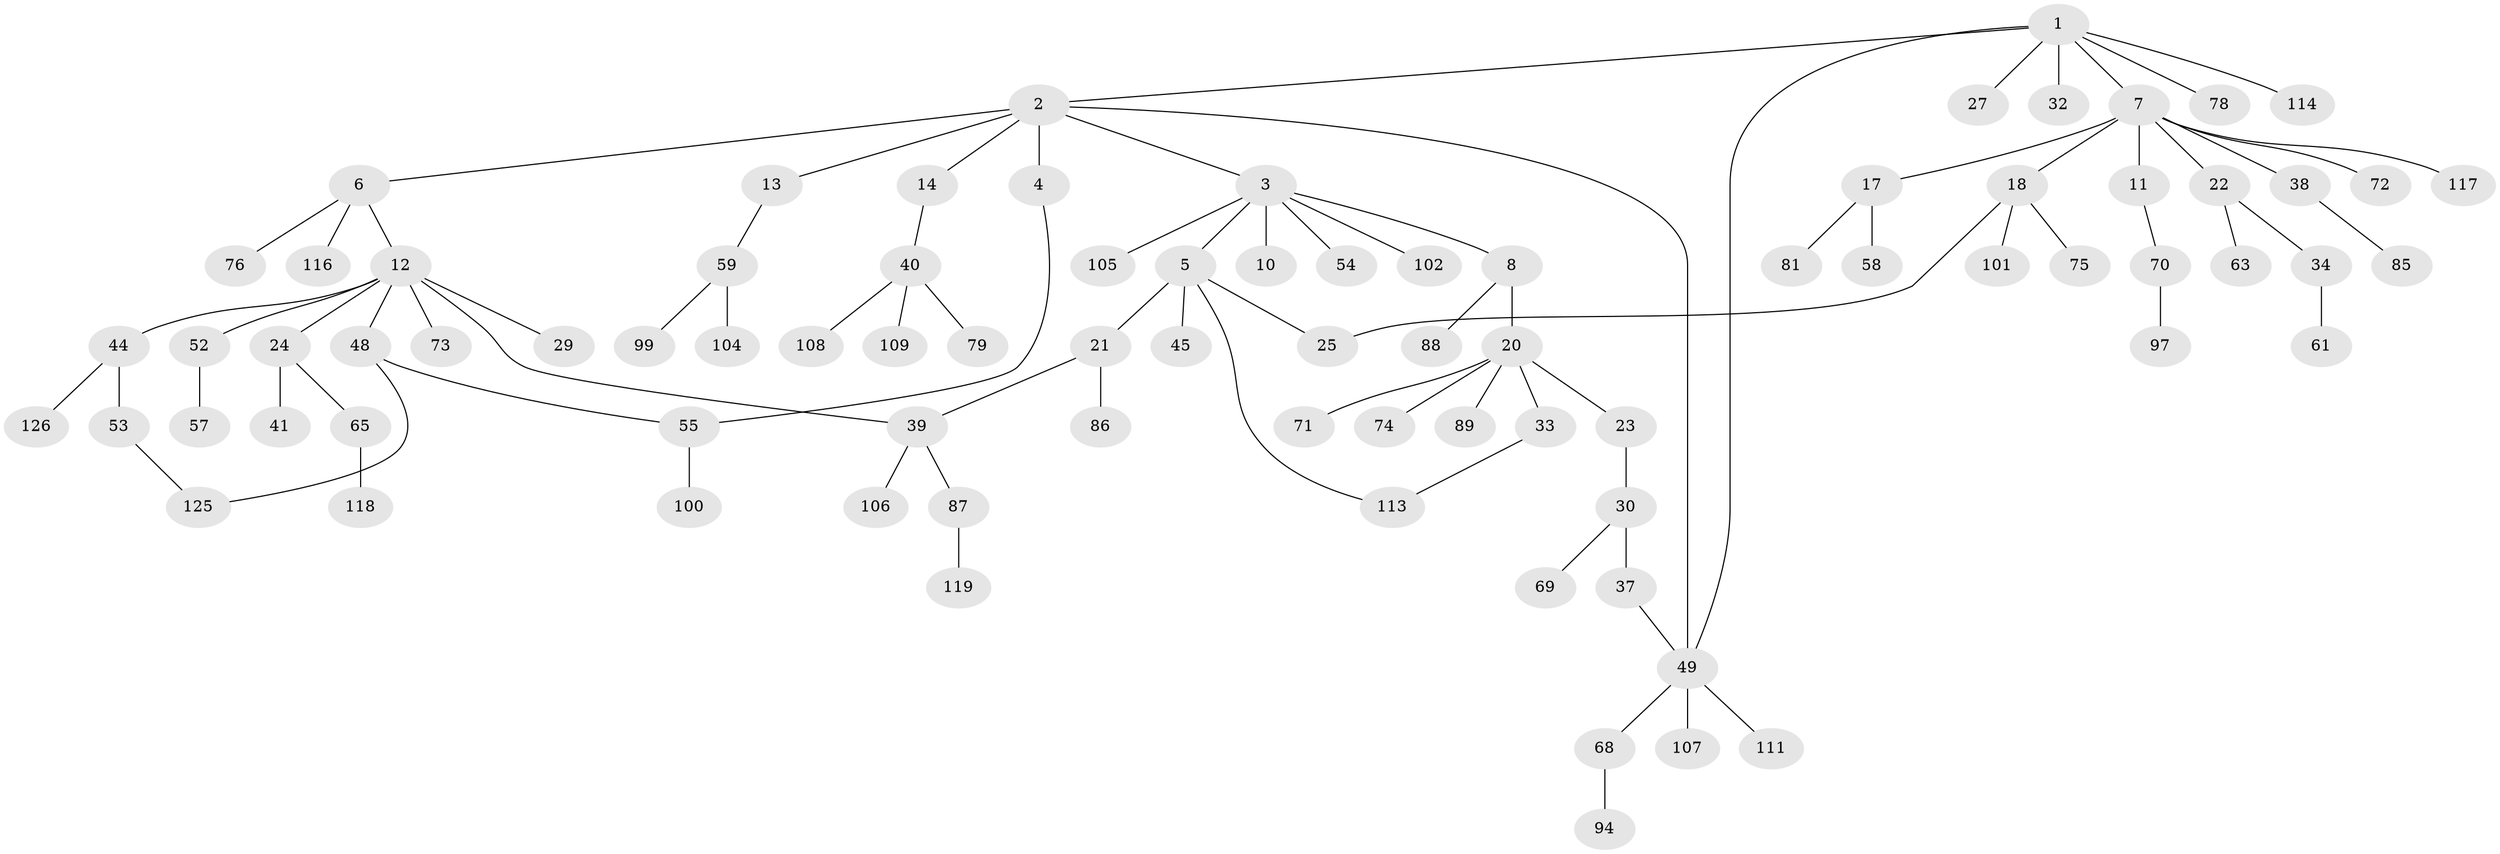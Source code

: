 // Generated by graph-tools (version 1.1) at 2025/23/03/03/25 07:23:33]
// undirected, 84 vertices, 90 edges
graph export_dot {
graph [start="1"]
  node [color=gray90,style=filled];
  1 [super="+16"];
  2 [super="+83"];
  3 [super="+47"];
  4 [super="+67"];
  5 [super="+36"];
  6 [super="+92"];
  7 [super="+9"];
  8 [super="+15"];
  10 [super="+80"];
  11 [super="+46"];
  12 [super="+19"];
  13 [super="+26"];
  14 [super="+123"];
  17 [super="+56"];
  18 [super="+42"];
  20 [super="+35"];
  21 [super="+60"];
  22 [super="+28"];
  23 [super="+50"];
  24 [super="+31"];
  25;
  27 [super="+121"];
  29;
  30 [super="+122"];
  32;
  33 [super="+62"];
  34 [super="+43"];
  37;
  38;
  39 [super="+64"];
  40 [super="+98"];
  41;
  44;
  45 [super="+93"];
  48 [super="+84"];
  49 [super="+51"];
  52 [super="+66"];
  53 [super="+82"];
  54 [super="+91"];
  55 [super="+120"];
  57;
  58;
  59;
  61;
  63;
  65 [super="+77"];
  68 [super="+103"];
  69;
  70 [super="+90"];
  71;
  72;
  73;
  74;
  75 [super="+124"];
  76;
  78 [super="+95"];
  79;
  81;
  85;
  86;
  87 [super="+96"];
  88 [super="+110"];
  89;
  94;
  97;
  99;
  100;
  101;
  102;
  104 [super="+112"];
  105;
  106;
  107 [super="+115"];
  108;
  109;
  111;
  113;
  114;
  116;
  117;
  118;
  119;
  125;
  126;
  1 -- 2;
  1 -- 7;
  1 -- 27;
  1 -- 32;
  1 -- 78;
  1 -- 114;
  1 -- 49;
  2 -- 3;
  2 -- 4;
  2 -- 6;
  2 -- 13;
  2 -- 14;
  2 -- 49;
  3 -- 5;
  3 -- 8;
  3 -- 10;
  3 -- 102;
  3 -- 105;
  3 -- 54;
  4 -- 55;
  5 -- 21;
  5 -- 25;
  5 -- 113;
  5 -- 45;
  6 -- 12;
  6 -- 76;
  6 -- 116;
  7 -- 18;
  7 -- 22;
  7 -- 38;
  7 -- 72;
  7 -- 117;
  7 -- 17;
  7 -- 11;
  8 -- 20;
  8 -- 88;
  11 -- 70;
  12 -- 44;
  12 -- 48;
  12 -- 52;
  12 -- 39;
  12 -- 24;
  12 -- 73;
  12 -- 29;
  13 -- 59;
  14 -- 40;
  17 -- 58;
  17 -- 81;
  18 -- 25;
  18 -- 75;
  18 -- 101;
  20 -- 23;
  20 -- 33;
  20 -- 71;
  20 -- 74;
  20 -- 89;
  21 -- 86;
  21 -- 39;
  22 -- 34;
  22 -- 63;
  23 -- 30;
  24 -- 65;
  24 -- 41;
  30 -- 37;
  30 -- 69;
  33 -- 113;
  34 -- 61;
  37 -- 49;
  38 -- 85;
  39 -- 106;
  39 -- 87;
  40 -- 79;
  40 -- 108;
  40 -- 109;
  44 -- 53;
  44 -- 126;
  48 -- 55;
  48 -- 125;
  49 -- 107;
  49 -- 111;
  49 -- 68;
  52 -- 57;
  53 -- 125;
  55 -- 100;
  59 -- 99;
  59 -- 104;
  65 -- 118;
  68 -- 94;
  70 -- 97;
  87 -- 119;
}
